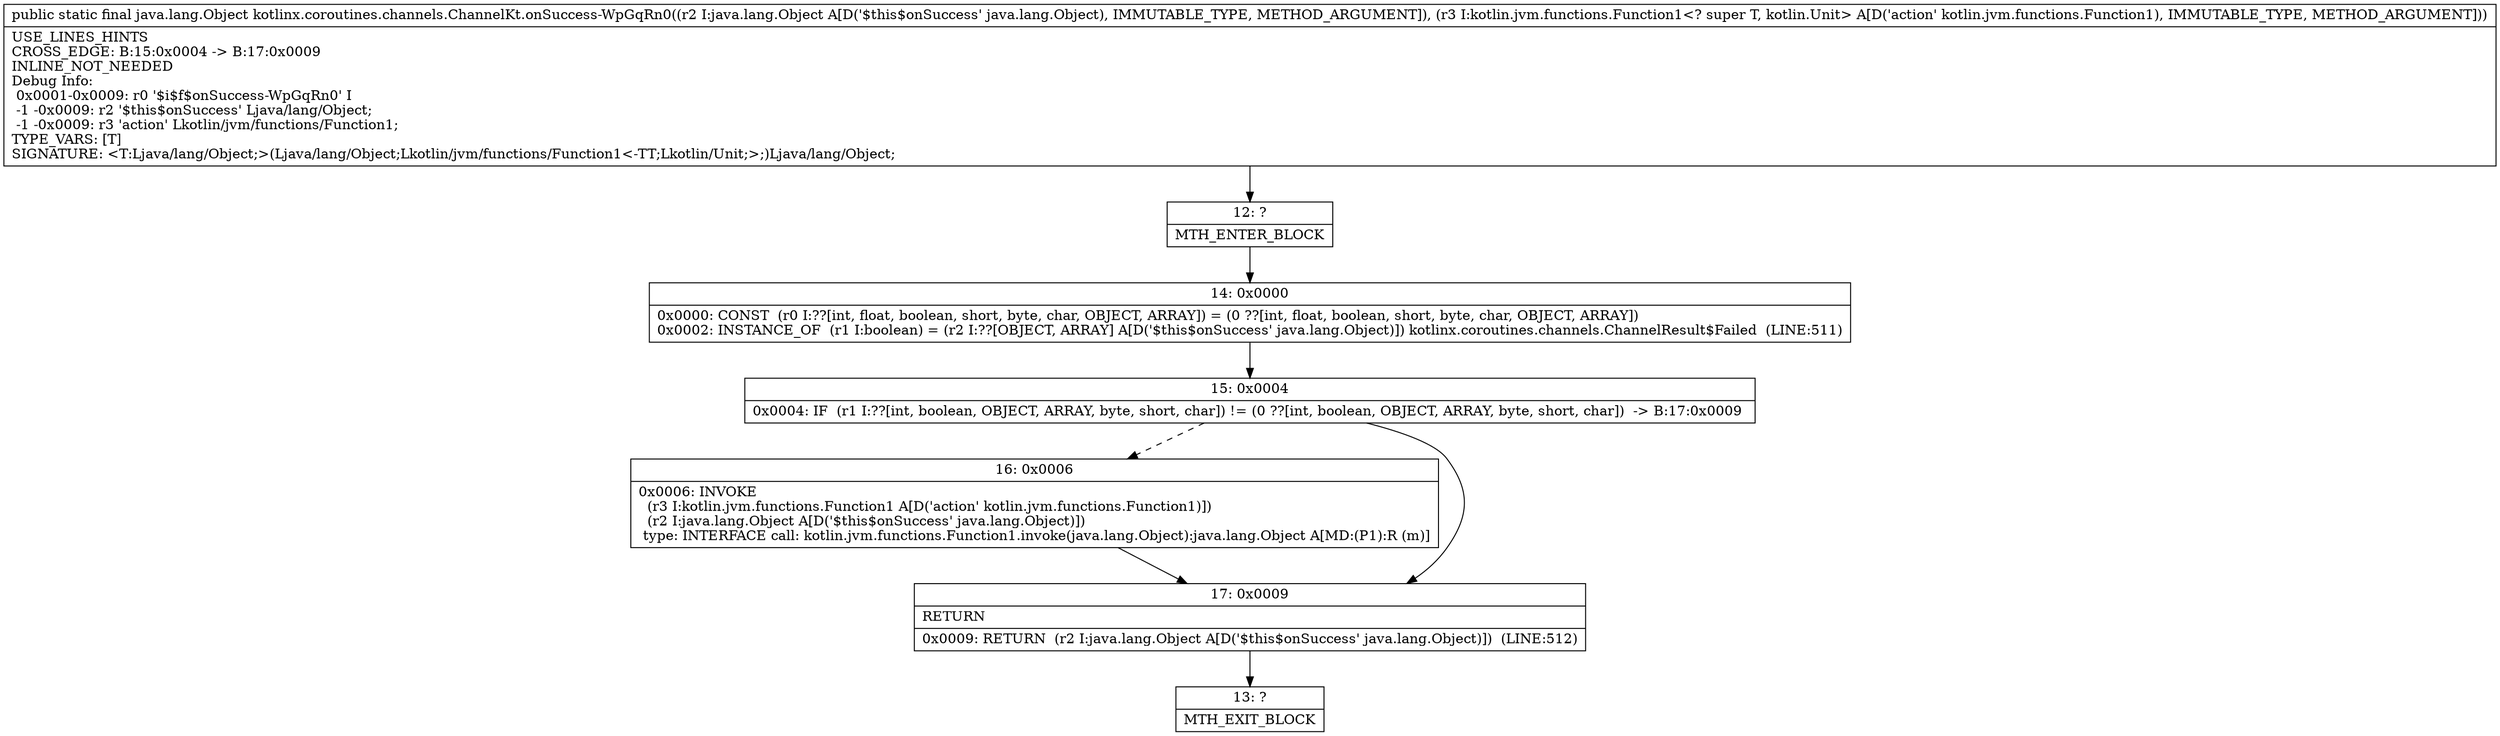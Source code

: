 digraph "CFG forkotlinx.coroutines.channels.ChannelKt.onSuccess\-WpGqRn0(Ljava\/lang\/Object;Lkotlin\/jvm\/functions\/Function1;)Ljava\/lang\/Object;" {
Node_12 [shape=record,label="{12\:\ ?|MTH_ENTER_BLOCK\l}"];
Node_14 [shape=record,label="{14\:\ 0x0000|0x0000: CONST  (r0 I:??[int, float, boolean, short, byte, char, OBJECT, ARRAY]) = (0 ??[int, float, boolean, short, byte, char, OBJECT, ARRAY]) \l0x0002: INSTANCE_OF  (r1 I:boolean) = (r2 I:??[OBJECT, ARRAY] A[D('$this$onSuccess' java.lang.Object)]) kotlinx.coroutines.channels.ChannelResult$Failed  (LINE:511)\l}"];
Node_15 [shape=record,label="{15\:\ 0x0004|0x0004: IF  (r1 I:??[int, boolean, OBJECT, ARRAY, byte, short, char]) != (0 ??[int, boolean, OBJECT, ARRAY, byte, short, char])  \-\> B:17:0x0009 \l}"];
Node_16 [shape=record,label="{16\:\ 0x0006|0x0006: INVOKE  \l  (r3 I:kotlin.jvm.functions.Function1 A[D('action' kotlin.jvm.functions.Function1)])\l  (r2 I:java.lang.Object A[D('$this$onSuccess' java.lang.Object)])\l type: INTERFACE call: kotlin.jvm.functions.Function1.invoke(java.lang.Object):java.lang.Object A[MD:(P1):R (m)]\l}"];
Node_17 [shape=record,label="{17\:\ 0x0009|RETURN\l|0x0009: RETURN  (r2 I:java.lang.Object A[D('$this$onSuccess' java.lang.Object)])  (LINE:512)\l}"];
Node_13 [shape=record,label="{13\:\ ?|MTH_EXIT_BLOCK\l}"];
MethodNode[shape=record,label="{public static final java.lang.Object kotlinx.coroutines.channels.ChannelKt.onSuccess\-WpGqRn0((r2 I:java.lang.Object A[D('$this$onSuccess' java.lang.Object), IMMUTABLE_TYPE, METHOD_ARGUMENT]), (r3 I:kotlin.jvm.functions.Function1\<? super T, kotlin.Unit\> A[D('action' kotlin.jvm.functions.Function1), IMMUTABLE_TYPE, METHOD_ARGUMENT]))  | USE_LINES_HINTS\lCROSS_EDGE: B:15:0x0004 \-\> B:17:0x0009\lINLINE_NOT_NEEDED\lDebug Info:\l  0x0001\-0x0009: r0 '$i$f$onSuccess\-WpGqRn0' I\l  \-1 \-0x0009: r2 '$this$onSuccess' Ljava\/lang\/Object;\l  \-1 \-0x0009: r3 'action' Lkotlin\/jvm\/functions\/Function1;\lTYPE_VARS: [T]\lSIGNATURE: \<T:Ljava\/lang\/Object;\>(Ljava\/lang\/Object;Lkotlin\/jvm\/functions\/Function1\<\-TT;Lkotlin\/Unit;\>;)Ljava\/lang\/Object;\l}"];
MethodNode -> Node_12;Node_12 -> Node_14;
Node_14 -> Node_15;
Node_15 -> Node_16[style=dashed];
Node_15 -> Node_17;
Node_16 -> Node_17;
Node_17 -> Node_13;
}

